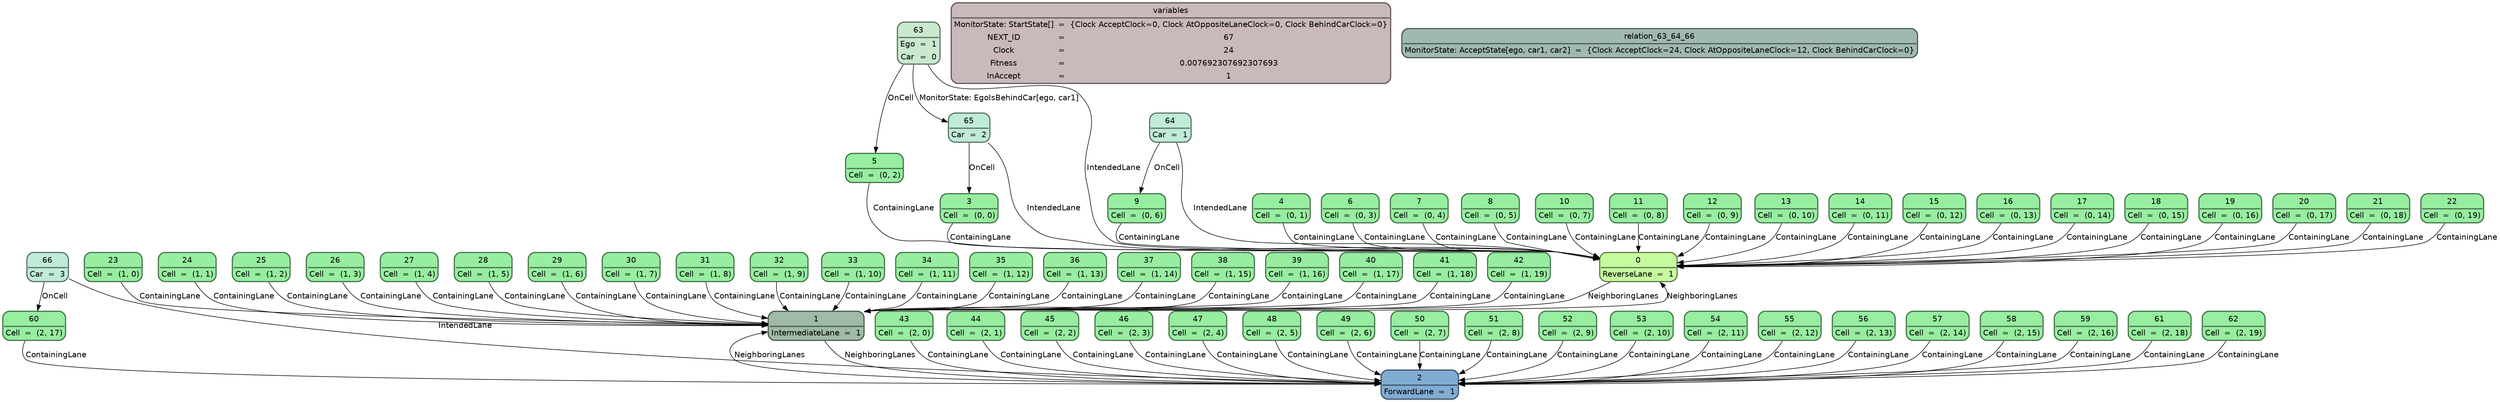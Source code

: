 digraph model {
node [
	style="filled, rounded"
	shape=plain
	pencolor="#00000088"
	fontname="Helvetica"
]
edge [
	labeldistance=3
	fontname="Helvetica"
]
63 -> 5 [
	style=solid
	color=black
	fontcolor=black
	label="OnCell"]
64 -> 9 [
	style=solid
	color=black
	fontcolor=black
	label="OnCell"]
65 -> 3 [
	style=solid
	color=black
	fontcolor=black
	label="OnCell"]
66 -> 60 [
	style=solid
	color=black
	fontcolor=black
	label="OnCell"]
63 -> 0 [
	style=solid
	color=black
	fontcolor=black
	label="IntendedLane"]
64 -> 0 [
	style=solid
	color=black
	fontcolor=black
	label="IntendedLane"]
65 -> 0 [
	style=solid
	color=black
	fontcolor=black
	label="IntendedLane"]
66 -> 2 [
	style=solid
	color=black
	fontcolor=black
	label="IntendedLane"]
63 -> 65 [
	style=solid
	color=black
	fontcolor=black
	label="MonitorState: EgoIsBehindCar[ego, car1]"]
3 -> 0 [
	style=solid
	color=black
	fontcolor=black
	label="ContainingLane"]
4 -> 0 [
	style=solid
	color=black
	fontcolor=black
	label="ContainingLane"]
5 -> 0 [
	style=solid
	color=black
	fontcolor=black
	label="ContainingLane"]
6 -> 0 [
	style=solid
	color=black
	fontcolor=black
	label="ContainingLane"]
7 -> 0 [
	style=solid
	color=black
	fontcolor=black
	label="ContainingLane"]
8 -> 0 [
	style=solid
	color=black
	fontcolor=black
	label="ContainingLane"]
9 -> 0 [
	style=solid
	color=black
	fontcolor=black
	label="ContainingLane"]
10 -> 0 [
	style=solid
	color=black
	fontcolor=black
	label="ContainingLane"]
11 -> 0 [
	style=solid
	color=black
	fontcolor=black
	label="ContainingLane"]
12 -> 0 [
	style=solid
	color=black
	fontcolor=black
	label="ContainingLane"]
13 -> 0 [
	style=solid
	color=black
	fontcolor=black
	label="ContainingLane"]
14 -> 0 [
	style=solid
	color=black
	fontcolor=black
	label="ContainingLane"]
15 -> 0 [
	style=solid
	color=black
	fontcolor=black
	label="ContainingLane"]
16 -> 0 [
	style=solid
	color=black
	fontcolor=black
	label="ContainingLane"]
17 -> 0 [
	style=solid
	color=black
	fontcolor=black
	label="ContainingLane"]
18 -> 0 [
	style=solid
	color=black
	fontcolor=black
	label="ContainingLane"]
19 -> 0 [
	style=solid
	color=black
	fontcolor=black
	label="ContainingLane"]
20 -> 0 [
	style=solid
	color=black
	fontcolor=black
	label="ContainingLane"]
21 -> 0 [
	style=solid
	color=black
	fontcolor=black
	label="ContainingLane"]
22 -> 0 [
	style=solid
	color=black
	fontcolor=black
	label="ContainingLane"]
23 -> 1 [
	style=solid
	color=black
	fontcolor=black
	label="ContainingLane"]
24 -> 1 [
	style=solid
	color=black
	fontcolor=black
	label="ContainingLane"]
25 -> 1 [
	style=solid
	color=black
	fontcolor=black
	label="ContainingLane"]
26 -> 1 [
	style=solid
	color=black
	fontcolor=black
	label="ContainingLane"]
27 -> 1 [
	style=solid
	color=black
	fontcolor=black
	label="ContainingLane"]
28 -> 1 [
	style=solid
	color=black
	fontcolor=black
	label="ContainingLane"]
29 -> 1 [
	style=solid
	color=black
	fontcolor=black
	label="ContainingLane"]
30 -> 1 [
	style=solid
	color=black
	fontcolor=black
	label="ContainingLane"]
31 -> 1 [
	style=solid
	color=black
	fontcolor=black
	label="ContainingLane"]
32 -> 1 [
	style=solid
	color=black
	fontcolor=black
	label="ContainingLane"]
33 -> 1 [
	style=solid
	color=black
	fontcolor=black
	label="ContainingLane"]
34 -> 1 [
	style=solid
	color=black
	fontcolor=black
	label="ContainingLane"]
35 -> 1 [
	style=solid
	color=black
	fontcolor=black
	label="ContainingLane"]
36 -> 1 [
	style=solid
	color=black
	fontcolor=black
	label="ContainingLane"]
37 -> 1 [
	style=solid
	color=black
	fontcolor=black
	label="ContainingLane"]
38 -> 1 [
	style=solid
	color=black
	fontcolor=black
	label="ContainingLane"]
39 -> 1 [
	style=solid
	color=black
	fontcolor=black
	label="ContainingLane"]
40 -> 1 [
	style=solid
	color=black
	fontcolor=black
	label="ContainingLane"]
41 -> 1 [
	style=solid
	color=black
	fontcolor=black
	label="ContainingLane"]
42 -> 1 [
	style=solid
	color=black
	fontcolor=black
	label="ContainingLane"]
43 -> 2 [
	style=solid
	color=black
	fontcolor=black
	label="ContainingLane"]
44 -> 2 [
	style=solid
	color=black
	fontcolor=black
	label="ContainingLane"]
45 -> 2 [
	style=solid
	color=black
	fontcolor=black
	label="ContainingLane"]
46 -> 2 [
	style=solid
	color=black
	fontcolor=black
	label="ContainingLane"]
47 -> 2 [
	style=solid
	color=black
	fontcolor=black
	label="ContainingLane"]
48 -> 2 [
	style=solid
	color=black
	fontcolor=black
	label="ContainingLane"]
49 -> 2 [
	style=solid
	color=black
	fontcolor=black
	label="ContainingLane"]
50 -> 2 [
	style=solid
	color=black
	fontcolor=black
	label="ContainingLane"]
51 -> 2 [
	style=solid
	color=black
	fontcolor=black
	label="ContainingLane"]
52 -> 2 [
	style=solid
	color=black
	fontcolor=black
	label="ContainingLane"]
53 -> 2 [
	style=solid
	color=black
	fontcolor=black
	label="ContainingLane"]
54 -> 2 [
	style=solid
	color=black
	fontcolor=black
	label="ContainingLane"]
55 -> 2 [
	style=solid
	color=black
	fontcolor=black
	label="ContainingLane"]
56 -> 2 [
	style=solid
	color=black
	fontcolor=black
	label="ContainingLane"]
57 -> 2 [
	style=solid
	color=black
	fontcolor=black
	label="ContainingLane"]
58 -> 2 [
	style=solid
	color=black
	fontcolor=black
	label="ContainingLane"]
59 -> 2 [
	style=solid
	color=black
	fontcolor=black
	label="ContainingLane"]
60 -> 2 [
	style=solid
	color=black
	fontcolor=black
	label="ContainingLane"]
61 -> 2 [
	style=solid
	color=black
	fontcolor=black
	label="ContainingLane"]
62 -> 2 [
	style=solid
	color=black
	fontcolor=black
	label="ContainingLane"]
1 -> 0 [
	style=solid
	color=black
	fontcolor=black
	label="NeighboringLanes"]
0 -> 1 [
	style=solid
	color=black
	fontcolor=black
	label="NeighboringLanes"]
2 -> 1 [
	style=solid
	color=black
	fontcolor=black
	label="NeighboringLanes"]
1 -> 2 [
	style=solid
	color=black
	fontcolor=black
	label="NeighboringLanes"]
0 [
	fillcolor="#c6fa9e"
	label=<<TABLE CELLSPACING="0" BORDER="2" CELLBORDER="0" CELLPADDING="4" STYLE="ROUNDED">
		<TR><TD COLSPAN="3" BORDER="2" SIDES="B">0</TD></TR>
		<TR><TD><FONT COLOR="black">ReverseLane</FONT></TD><TD><FONT COLOR="black">=</FONT></TD><TD><FONT COLOR="black">1</FONT></TD></TR>
		</TABLE>>
]
1 [
	fillcolor="#9fbaa7"
	label=<<TABLE CELLSPACING="0" BORDER="2" CELLBORDER="0" CELLPADDING="4" STYLE="ROUNDED">
		<TR><TD COLSPAN="3" BORDER="2" SIDES="B">1</TD></TR>
		<TR><TD><FONT COLOR="black">IntermediateLane</FONT></TD><TD><FONT COLOR="black">=</FONT></TD><TD><FONT COLOR="black">1</FONT></TD></TR>
		</TABLE>>
]
2 [
	fillcolor="#81acd3"
	label=<<TABLE CELLSPACING="0" BORDER="2" CELLBORDER="0" CELLPADDING="4" STYLE="ROUNDED">
		<TR><TD COLSPAN="3" BORDER="2" SIDES="B">2</TD></TR>
		<TR><TD><FONT COLOR="black">ForwardLane</FONT></TD><TD><FONT COLOR="black">=</FONT></TD><TD><FONT COLOR="black">1</FONT></TD></TR>
		</TABLE>>
]
3 [
	fillcolor="#97eda0"
	label=<<TABLE CELLSPACING="0" BORDER="2" CELLBORDER="0" CELLPADDING="4" STYLE="ROUNDED">
		<TR><TD COLSPAN="3" BORDER="2" SIDES="B">3</TD></TR>
		<TR><TD><FONT COLOR="black">Cell</FONT></TD><TD><FONT COLOR="black">=</FONT></TD><TD><FONT COLOR="black">(0, 0)</FONT></TD></TR>
		</TABLE>>
]
4 [
	fillcolor="#97eda0"
	label=<<TABLE CELLSPACING="0" BORDER="2" CELLBORDER="0" CELLPADDING="4" STYLE="ROUNDED">
		<TR><TD COLSPAN="3" BORDER="2" SIDES="B">4</TD></TR>
		<TR><TD><FONT COLOR="black">Cell</FONT></TD><TD><FONT COLOR="black">=</FONT></TD><TD><FONT COLOR="black">(0, 1)</FONT></TD></TR>
		</TABLE>>
]
5 [
	fillcolor="#97eda0"
	label=<<TABLE CELLSPACING="0" BORDER="2" CELLBORDER="0" CELLPADDING="4" STYLE="ROUNDED">
		<TR><TD COLSPAN="3" BORDER="2" SIDES="B">5</TD></TR>
		<TR><TD><FONT COLOR="black">Cell</FONT></TD><TD><FONT COLOR="black">=</FONT></TD><TD><FONT COLOR="black">(0, 2)</FONT></TD></TR>
		</TABLE>>
]
6 [
	fillcolor="#97eda0"
	label=<<TABLE CELLSPACING="0" BORDER="2" CELLBORDER="0" CELLPADDING="4" STYLE="ROUNDED">
		<TR><TD COLSPAN="3" BORDER="2" SIDES="B">6</TD></TR>
		<TR><TD><FONT COLOR="black">Cell</FONT></TD><TD><FONT COLOR="black">=</FONT></TD><TD><FONT COLOR="black">(0, 3)</FONT></TD></TR>
		</TABLE>>
]
7 [
	fillcolor="#97eda0"
	label=<<TABLE CELLSPACING="0" BORDER="2" CELLBORDER="0" CELLPADDING="4" STYLE="ROUNDED">
		<TR><TD COLSPAN="3" BORDER="2" SIDES="B">7</TD></TR>
		<TR><TD><FONT COLOR="black">Cell</FONT></TD><TD><FONT COLOR="black">=</FONT></TD><TD><FONT COLOR="black">(0, 4)</FONT></TD></TR>
		</TABLE>>
]
8 [
	fillcolor="#97eda0"
	label=<<TABLE CELLSPACING="0" BORDER="2" CELLBORDER="0" CELLPADDING="4" STYLE="ROUNDED">
		<TR><TD COLSPAN="3" BORDER="2" SIDES="B">8</TD></TR>
		<TR><TD><FONT COLOR="black">Cell</FONT></TD><TD><FONT COLOR="black">=</FONT></TD><TD><FONT COLOR="black">(0, 5)</FONT></TD></TR>
		</TABLE>>
]
9 [
	fillcolor="#97eda0"
	label=<<TABLE CELLSPACING="0" BORDER="2" CELLBORDER="0" CELLPADDING="4" STYLE="ROUNDED">
		<TR><TD COLSPAN="3" BORDER="2" SIDES="B">9</TD></TR>
		<TR><TD><FONT COLOR="black">Cell</FONT></TD><TD><FONT COLOR="black">=</FONT></TD><TD><FONT COLOR="black">(0, 6)</FONT></TD></TR>
		</TABLE>>
]
10 [
	fillcolor="#97eda0"
	label=<<TABLE CELLSPACING="0" BORDER="2" CELLBORDER="0" CELLPADDING="4" STYLE="ROUNDED">
		<TR><TD COLSPAN="3" BORDER="2" SIDES="B">10</TD></TR>
		<TR><TD><FONT COLOR="black">Cell</FONT></TD><TD><FONT COLOR="black">=</FONT></TD><TD><FONT COLOR="black">(0, 7)</FONT></TD></TR>
		</TABLE>>
]
11 [
	fillcolor="#97eda0"
	label=<<TABLE CELLSPACING="0" BORDER="2" CELLBORDER="0" CELLPADDING="4" STYLE="ROUNDED">
		<TR><TD COLSPAN="3" BORDER="2" SIDES="B">11</TD></TR>
		<TR><TD><FONT COLOR="black">Cell</FONT></TD><TD><FONT COLOR="black">=</FONT></TD><TD><FONT COLOR="black">(0, 8)</FONT></TD></TR>
		</TABLE>>
]
12 [
	fillcolor="#97eda0"
	label=<<TABLE CELLSPACING="0" BORDER="2" CELLBORDER="0" CELLPADDING="4" STYLE="ROUNDED">
		<TR><TD COLSPAN="3" BORDER="2" SIDES="B">12</TD></TR>
		<TR><TD><FONT COLOR="black">Cell</FONT></TD><TD><FONT COLOR="black">=</FONT></TD><TD><FONT COLOR="black">(0, 9)</FONT></TD></TR>
		</TABLE>>
]
13 [
	fillcolor="#97eda0"
	label=<<TABLE CELLSPACING="0" BORDER="2" CELLBORDER="0" CELLPADDING="4" STYLE="ROUNDED">
		<TR><TD COLSPAN="3" BORDER="2" SIDES="B">13</TD></TR>
		<TR><TD><FONT COLOR="black">Cell</FONT></TD><TD><FONT COLOR="black">=</FONT></TD><TD><FONT COLOR="black">(0, 10)</FONT></TD></TR>
		</TABLE>>
]
14 [
	fillcolor="#97eda0"
	label=<<TABLE CELLSPACING="0" BORDER="2" CELLBORDER="0" CELLPADDING="4" STYLE="ROUNDED">
		<TR><TD COLSPAN="3" BORDER="2" SIDES="B">14</TD></TR>
		<TR><TD><FONT COLOR="black">Cell</FONT></TD><TD><FONT COLOR="black">=</FONT></TD><TD><FONT COLOR="black">(0, 11)</FONT></TD></TR>
		</TABLE>>
]
15 [
	fillcolor="#97eda0"
	label=<<TABLE CELLSPACING="0" BORDER="2" CELLBORDER="0" CELLPADDING="4" STYLE="ROUNDED">
		<TR><TD COLSPAN="3" BORDER="2" SIDES="B">15</TD></TR>
		<TR><TD><FONT COLOR="black">Cell</FONT></TD><TD><FONT COLOR="black">=</FONT></TD><TD><FONT COLOR="black">(0, 12)</FONT></TD></TR>
		</TABLE>>
]
16 [
	fillcolor="#97eda0"
	label=<<TABLE CELLSPACING="0" BORDER="2" CELLBORDER="0" CELLPADDING="4" STYLE="ROUNDED">
		<TR><TD COLSPAN="3" BORDER="2" SIDES="B">16</TD></TR>
		<TR><TD><FONT COLOR="black">Cell</FONT></TD><TD><FONT COLOR="black">=</FONT></TD><TD><FONT COLOR="black">(0, 13)</FONT></TD></TR>
		</TABLE>>
]
17 [
	fillcolor="#97eda0"
	label=<<TABLE CELLSPACING="0" BORDER="2" CELLBORDER="0" CELLPADDING="4" STYLE="ROUNDED">
		<TR><TD COLSPAN="3" BORDER="2" SIDES="B">17</TD></TR>
		<TR><TD><FONT COLOR="black">Cell</FONT></TD><TD><FONT COLOR="black">=</FONT></TD><TD><FONT COLOR="black">(0, 14)</FONT></TD></TR>
		</TABLE>>
]
18 [
	fillcolor="#97eda0"
	label=<<TABLE CELLSPACING="0" BORDER="2" CELLBORDER="0" CELLPADDING="4" STYLE="ROUNDED">
		<TR><TD COLSPAN="3" BORDER="2" SIDES="B">18</TD></TR>
		<TR><TD><FONT COLOR="black">Cell</FONT></TD><TD><FONT COLOR="black">=</FONT></TD><TD><FONT COLOR="black">(0, 15)</FONT></TD></TR>
		</TABLE>>
]
19 [
	fillcolor="#97eda0"
	label=<<TABLE CELLSPACING="0" BORDER="2" CELLBORDER="0" CELLPADDING="4" STYLE="ROUNDED">
		<TR><TD COLSPAN="3" BORDER="2" SIDES="B">19</TD></TR>
		<TR><TD><FONT COLOR="black">Cell</FONT></TD><TD><FONT COLOR="black">=</FONT></TD><TD><FONT COLOR="black">(0, 16)</FONT></TD></TR>
		</TABLE>>
]
20 [
	fillcolor="#97eda0"
	label=<<TABLE CELLSPACING="0" BORDER="2" CELLBORDER="0" CELLPADDING="4" STYLE="ROUNDED">
		<TR><TD COLSPAN="3" BORDER="2" SIDES="B">20</TD></TR>
		<TR><TD><FONT COLOR="black">Cell</FONT></TD><TD><FONT COLOR="black">=</FONT></TD><TD><FONT COLOR="black">(0, 17)</FONT></TD></TR>
		</TABLE>>
]
21 [
	fillcolor="#97eda0"
	label=<<TABLE CELLSPACING="0" BORDER="2" CELLBORDER="0" CELLPADDING="4" STYLE="ROUNDED">
		<TR><TD COLSPAN="3" BORDER="2" SIDES="B">21</TD></TR>
		<TR><TD><FONT COLOR="black">Cell</FONT></TD><TD><FONT COLOR="black">=</FONT></TD><TD><FONT COLOR="black">(0, 18)</FONT></TD></TR>
		</TABLE>>
]
22 [
	fillcolor="#97eda0"
	label=<<TABLE CELLSPACING="0" BORDER="2" CELLBORDER="0" CELLPADDING="4" STYLE="ROUNDED">
		<TR><TD COLSPAN="3" BORDER="2" SIDES="B">22</TD></TR>
		<TR><TD><FONT COLOR="black">Cell</FONT></TD><TD><FONT COLOR="black">=</FONT></TD><TD><FONT COLOR="black">(0, 19)</FONT></TD></TR>
		</TABLE>>
]
23 [
	fillcolor="#97eda0"
	label=<<TABLE CELLSPACING="0" BORDER="2" CELLBORDER="0" CELLPADDING="4" STYLE="ROUNDED">
		<TR><TD COLSPAN="3" BORDER="2" SIDES="B">23</TD></TR>
		<TR><TD><FONT COLOR="black">Cell</FONT></TD><TD><FONT COLOR="black">=</FONT></TD><TD><FONT COLOR="black">(1, 0)</FONT></TD></TR>
		</TABLE>>
]
24 [
	fillcolor="#97eda0"
	label=<<TABLE CELLSPACING="0" BORDER="2" CELLBORDER="0" CELLPADDING="4" STYLE="ROUNDED">
		<TR><TD COLSPAN="3" BORDER="2" SIDES="B">24</TD></TR>
		<TR><TD><FONT COLOR="black">Cell</FONT></TD><TD><FONT COLOR="black">=</FONT></TD><TD><FONT COLOR="black">(1, 1)</FONT></TD></TR>
		</TABLE>>
]
25 [
	fillcolor="#97eda0"
	label=<<TABLE CELLSPACING="0" BORDER="2" CELLBORDER="0" CELLPADDING="4" STYLE="ROUNDED">
		<TR><TD COLSPAN="3" BORDER="2" SIDES="B">25</TD></TR>
		<TR><TD><FONT COLOR="black">Cell</FONT></TD><TD><FONT COLOR="black">=</FONT></TD><TD><FONT COLOR="black">(1, 2)</FONT></TD></TR>
		</TABLE>>
]
26 [
	fillcolor="#97eda0"
	label=<<TABLE CELLSPACING="0" BORDER="2" CELLBORDER="0" CELLPADDING="4" STYLE="ROUNDED">
		<TR><TD COLSPAN="3" BORDER="2" SIDES="B">26</TD></TR>
		<TR><TD><FONT COLOR="black">Cell</FONT></TD><TD><FONT COLOR="black">=</FONT></TD><TD><FONT COLOR="black">(1, 3)</FONT></TD></TR>
		</TABLE>>
]
27 [
	fillcolor="#97eda0"
	label=<<TABLE CELLSPACING="0" BORDER="2" CELLBORDER="0" CELLPADDING="4" STYLE="ROUNDED">
		<TR><TD COLSPAN="3" BORDER="2" SIDES="B">27</TD></TR>
		<TR><TD><FONT COLOR="black">Cell</FONT></TD><TD><FONT COLOR="black">=</FONT></TD><TD><FONT COLOR="black">(1, 4)</FONT></TD></TR>
		</TABLE>>
]
28 [
	fillcolor="#97eda0"
	label=<<TABLE CELLSPACING="0" BORDER="2" CELLBORDER="0" CELLPADDING="4" STYLE="ROUNDED">
		<TR><TD COLSPAN="3" BORDER="2" SIDES="B">28</TD></TR>
		<TR><TD><FONT COLOR="black">Cell</FONT></TD><TD><FONT COLOR="black">=</FONT></TD><TD><FONT COLOR="black">(1, 5)</FONT></TD></TR>
		</TABLE>>
]
29 [
	fillcolor="#97eda0"
	label=<<TABLE CELLSPACING="0" BORDER="2" CELLBORDER="0" CELLPADDING="4" STYLE="ROUNDED">
		<TR><TD COLSPAN="3" BORDER="2" SIDES="B">29</TD></TR>
		<TR><TD><FONT COLOR="black">Cell</FONT></TD><TD><FONT COLOR="black">=</FONT></TD><TD><FONT COLOR="black">(1, 6)</FONT></TD></TR>
		</TABLE>>
]
variables [
	fillcolor="#cab9ba"
	label=<<TABLE CELLSPACING="0" BORDER="2" CELLBORDER="0" CELLPADDING="4" STYLE="ROUNDED">
		<TR><TD COLSPAN="3" BORDER="2" SIDES="B">variables</TD></TR>
		<TR><TD><FONT COLOR="black">MonitorState: StartState[]</FONT></TD><TD><FONT COLOR="black">=</FONT></TD><TD><FONT COLOR="black">{Clock AcceptClock=0, Clock AtOppositeLaneClock=0, Clock BehindCarClock=0}</FONT></TD></TR>
		<TR><TD><FONT COLOR="black">NEXT_ID</FONT></TD><TD><FONT COLOR="black">=</FONT></TD><TD><FONT COLOR="black">67</FONT></TD></TR>
		<TR><TD><FONT COLOR="black">Clock</FONT></TD><TD><FONT COLOR="black">=</FONT></TD><TD><FONT COLOR="black">24</FONT></TD></TR>
		<TR><TD><FONT COLOR="black">Fitness</FONT></TD><TD><FONT COLOR="black">=</FONT></TD><TD><FONT COLOR="black">0.007692307692307693</FONT></TD></TR>
		<TR><TD><FONT COLOR="black">InAccept</FONT></TD><TD><FONT COLOR="black">=</FONT></TD><TD><FONT COLOR="black">1</FONT></TD></TR>
		</TABLE>>
]
30 [
	fillcolor="#97eda0"
	label=<<TABLE CELLSPACING="0" BORDER="2" CELLBORDER="0" CELLPADDING="4" STYLE="ROUNDED">
		<TR><TD COLSPAN="3" BORDER="2" SIDES="B">30</TD></TR>
		<TR><TD><FONT COLOR="black">Cell</FONT></TD><TD><FONT COLOR="black">=</FONT></TD><TD><FONT COLOR="black">(1, 7)</FONT></TD></TR>
		</TABLE>>
]
31 [
	fillcolor="#97eda0"
	label=<<TABLE CELLSPACING="0" BORDER="2" CELLBORDER="0" CELLPADDING="4" STYLE="ROUNDED">
		<TR><TD COLSPAN="3" BORDER="2" SIDES="B">31</TD></TR>
		<TR><TD><FONT COLOR="black">Cell</FONT></TD><TD><FONT COLOR="black">=</FONT></TD><TD><FONT COLOR="black">(1, 8)</FONT></TD></TR>
		</TABLE>>
]
32 [
	fillcolor="#97eda0"
	label=<<TABLE CELLSPACING="0" BORDER="2" CELLBORDER="0" CELLPADDING="4" STYLE="ROUNDED">
		<TR><TD COLSPAN="3" BORDER="2" SIDES="B">32</TD></TR>
		<TR><TD><FONT COLOR="black">Cell</FONT></TD><TD><FONT COLOR="black">=</FONT></TD><TD><FONT COLOR="black">(1, 9)</FONT></TD></TR>
		</TABLE>>
]
33 [
	fillcolor="#97eda0"
	label=<<TABLE CELLSPACING="0" BORDER="2" CELLBORDER="0" CELLPADDING="4" STYLE="ROUNDED">
		<TR><TD COLSPAN="3" BORDER="2" SIDES="B">33</TD></TR>
		<TR><TD><FONT COLOR="black">Cell</FONT></TD><TD><FONT COLOR="black">=</FONT></TD><TD><FONT COLOR="black">(1, 10)</FONT></TD></TR>
		</TABLE>>
]
34 [
	fillcolor="#97eda0"
	label=<<TABLE CELLSPACING="0" BORDER="2" CELLBORDER="0" CELLPADDING="4" STYLE="ROUNDED">
		<TR><TD COLSPAN="3" BORDER="2" SIDES="B">34</TD></TR>
		<TR><TD><FONT COLOR="black">Cell</FONT></TD><TD><FONT COLOR="black">=</FONT></TD><TD><FONT COLOR="black">(1, 11)</FONT></TD></TR>
		</TABLE>>
]
35 [
	fillcolor="#97eda0"
	label=<<TABLE CELLSPACING="0" BORDER="2" CELLBORDER="0" CELLPADDING="4" STYLE="ROUNDED">
		<TR><TD COLSPAN="3" BORDER="2" SIDES="B">35</TD></TR>
		<TR><TD><FONT COLOR="black">Cell</FONT></TD><TD><FONT COLOR="black">=</FONT></TD><TD><FONT COLOR="black">(1, 12)</FONT></TD></TR>
		</TABLE>>
]
36 [
	fillcolor="#97eda0"
	label=<<TABLE CELLSPACING="0" BORDER="2" CELLBORDER="0" CELLPADDING="4" STYLE="ROUNDED">
		<TR><TD COLSPAN="3" BORDER="2" SIDES="B">36</TD></TR>
		<TR><TD><FONT COLOR="black">Cell</FONT></TD><TD><FONT COLOR="black">=</FONT></TD><TD><FONT COLOR="black">(1, 13)</FONT></TD></TR>
		</TABLE>>
]
37 [
	fillcolor="#97eda0"
	label=<<TABLE CELLSPACING="0" BORDER="2" CELLBORDER="0" CELLPADDING="4" STYLE="ROUNDED">
		<TR><TD COLSPAN="3" BORDER="2" SIDES="B">37</TD></TR>
		<TR><TD><FONT COLOR="black">Cell</FONT></TD><TD><FONT COLOR="black">=</FONT></TD><TD><FONT COLOR="black">(1, 14)</FONT></TD></TR>
		</TABLE>>
]
38 [
	fillcolor="#97eda0"
	label=<<TABLE CELLSPACING="0" BORDER="2" CELLBORDER="0" CELLPADDING="4" STYLE="ROUNDED">
		<TR><TD COLSPAN="3" BORDER="2" SIDES="B">38</TD></TR>
		<TR><TD><FONT COLOR="black">Cell</FONT></TD><TD><FONT COLOR="black">=</FONT></TD><TD><FONT COLOR="black">(1, 15)</FONT></TD></TR>
		</TABLE>>
]
39 [
	fillcolor="#97eda0"
	label=<<TABLE CELLSPACING="0" BORDER="2" CELLBORDER="0" CELLPADDING="4" STYLE="ROUNDED">
		<TR><TD COLSPAN="3" BORDER="2" SIDES="B">39</TD></TR>
		<TR><TD><FONT COLOR="black">Cell</FONT></TD><TD><FONT COLOR="black">=</FONT></TD><TD><FONT COLOR="black">(1, 16)</FONT></TD></TR>
		</TABLE>>
]
40 [
	fillcolor="#97eda0"
	label=<<TABLE CELLSPACING="0" BORDER="2" CELLBORDER="0" CELLPADDING="4" STYLE="ROUNDED">
		<TR><TD COLSPAN="3" BORDER="2" SIDES="B">40</TD></TR>
		<TR><TD><FONT COLOR="black">Cell</FONT></TD><TD><FONT COLOR="black">=</FONT></TD><TD><FONT COLOR="black">(1, 17)</FONT></TD></TR>
		</TABLE>>
]
41 [
	fillcolor="#97eda0"
	label=<<TABLE CELLSPACING="0" BORDER="2" CELLBORDER="0" CELLPADDING="4" STYLE="ROUNDED">
		<TR><TD COLSPAN="3" BORDER="2" SIDES="B">41</TD></TR>
		<TR><TD><FONT COLOR="black">Cell</FONT></TD><TD><FONT COLOR="black">=</FONT></TD><TD><FONT COLOR="black">(1, 18)</FONT></TD></TR>
		</TABLE>>
]
42 [
	fillcolor="#97eda0"
	label=<<TABLE CELLSPACING="0" BORDER="2" CELLBORDER="0" CELLPADDING="4" STYLE="ROUNDED">
		<TR><TD COLSPAN="3" BORDER="2" SIDES="B">42</TD></TR>
		<TR><TD><FONT COLOR="black">Cell</FONT></TD><TD><FONT COLOR="black">=</FONT></TD><TD><FONT COLOR="black">(1, 19)</FONT></TD></TR>
		</TABLE>>
]
43 [
	fillcolor="#97eda0"
	label=<<TABLE CELLSPACING="0" BORDER="2" CELLBORDER="0" CELLPADDING="4" STYLE="ROUNDED">
		<TR><TD COLSPAN="3" BORDER="2" SIDES="B">43</TD></TR>
		<TR><TD><FONT COLOR="black">Cell</FONT></TD><TD><FONT COLOR="black">=</FONT></TD><TD><FONT COLOR="black">(2, 0)</FONT></TD></TR>
		</TABLE>>
]
44 [
	fillcolor="#97eda0"
	label=<<TABLE CELLSPACING="0" BORDER="2" CELLBORDER="0" CELLPADDING="4" STYLE="ROUNDED">
		<TR><TD COLSPAN="3" BORDER="2" SIDES="B">44</TD></TR>
		<TR><TD><FONT COLOR="black">Cell</FONT></TD><TD><FONT COLOR="black">=</FONT></TD><TD><FONT COLOR="black">(2, 1)</FONT></TD></TR>
		</TABLE>>
]
45 [
	fillcolor="#97eda0"
	label=<<TABLE CELLSPACING="0" BORDER="2" CELLBORDER="0" CELLPADDING="4" STYLE="ROUNDED">
		<TR><TD COLSPAN="3" BORDER="2" SIDES="B">45</TD></TR>
		<TR><TD><FONT COLOR="black">Cell</FONT></TD><TD><FONT COLOR="black">=</FONT></TD><TD><FONT COLOR="black">(2, 2)</FONT></TD></TR>
		</TABLE>>
]
46 [
	fillcolor="#97eda0"
	label=<<TABLE CELLSPACING="0" BORDER="2" CELLBORDER="0" CELLPADDING="4" STYLE="ROUNDED">
		<TR><TD COLSPAN="3" BORDER="2" SIDES="B">46</TD></TR>
		<TR><TD><FONT COLOR="black">Cell</FONT></TD><TD><FONT COLOR="black">=</FONT></TD><TD><FONT COLOR="black">(2, 3)</FONT></TD></TR>
		</TABLE>>
]
47 [
	fillcolor="#97eda0"
	label=<<TABLE CELLSPACING="0" BORDER="2" CELLBORDER="0" CELLPADDING="4" STYLE="ROUNDED">
		<TR><TD COLSPAN="3" BORDER="2" SIDES="B">47</TD></TR>
		<TR><TD><FONT COLOR="black">Cell</FONT></TD><TD><FONT COLOR="black">=</FONT></TD><TD><FONT COLOR="black">(2, 4)</FONT></TD></TR>
		</TABLE>>
]
48 [
	fillcolor="#97eda0"
	label=<<TABLE CELLSPACING="0" BORDER="2" CELLBORDER="0" CELLPADDING="4" STYLE="ROUNDED">
		<TR><TD COLSPAN="3" BORDER="2" SIDES="B">48</TD></TR>
		<TR><TD><FONT COLOR="black">Cell</FONT></TD><TD><FONT COLOR="black">=</FONT></TD><TD><FONT COLOR="black">(2, 5)</FONT></TD></TR>
		</TABLE>>
]
49 [
	fillcolor="#97eda0"
	label=<<TABLE CELLSPACING="0" BORDER="2" CELLBORDER="0" CELLPADDING="4" STYLE="ROUNDED">
		<TR><TD COLSPAN="3" BORDER="2" SIDES="B">49</TD></TR>
		<TR><TD><FONT COLOR="black">Cell</FONT></TD><TD><FONT COLOR="black">=</FONT></TD><TD><FONT COLOR="black">(2, 6)</FONT></TD></TR>
		</TABLE>>
]
50 [
	fillcolor="#97eda0"
	label=<<TABLE CELLSPACING="0" BORDER="2" CELLBORDER="0" CELLPADDING="4" STYLE="ROUNDED">
		<TR><TD COLSPAN="3" BORDER="2" SIDES="B">50</TD></TR>
		<TR><TD><FONT COLOR="black">Cell</FONT></TD><TD><FONT COLOR="black">=</FONT></TD><TD><FONT COLOR="black">(2, 7)</FONT></TD></TR>
		</TABLE>>
]
51 [
	fillcolor="#97eda0"
	label=<<TABLE CELLSPACING="0" BORDER="2" CELLBORDER="0" CELLPADDING="4" STYLE="ROUNDED">
		<TR><TD COLSPAN="3" BORDER="2" SIDES="B">51</TD></TR>
		<TR><TD><FONT COLOR="black">Cell</FONT></TD><TD><FONT COLOR="black">=</FONT></TD><TD><FONT COLOR="black">(2, 8)</FONT></TD></TR>
		</TABLE>>
]
52 [
	fillcolor="#97eda0"
	label=<<TABLE CELLSPACING="0" BORDER="2" CELLBORDER="0" CELLPADDING="4" STYLE="ROUNDED">
		<TR><TD COLSPAN="3" BORDER="2" SIDES="B">52</TD></TR>
		<TR><TD><FONT COLOR="black">Cell</FONT></TD><TD><FONT COLOR="black">=</FONT></TD><TD><FONT COLOR="black">(2, 9)</FONT></TD></TR>
		</TABLE>>
]
53 [
	fillcolor="#97eda0"
	label=<<TABLE CELLSPACING="0" BORDER="2" CELLBORDER="0" CELLPADDING="4" STYLE="ROUNDED">
		<TR><TD COLSPAN="3" BORDER="2" SIDES="B">53</TD></TR>
		<TR><TD><FONT COLOR="black">Cell</FONT></TD><TD><FONT COLOR="black">=</FONT></TD><TD><FONT COLOR="black">(2, 10)</FONT></TD></TR>
		</TABLE>>
]
54 [
	fillcolor="#97eda0"
	label=<<TABLE CELLSPACING="0" BORDER="2" CELLBORDER="0" CELLPADDING="4" STYLE="ROUNDED">
		<TR><TD COLSPAN="3" BORDER="2" SIDES="B">54</TD></TR>
		<TR><TD><FONT COLOR="black">Cell</FONT></TD><TD><FONT COLOR="black">=</FONT></TD><TD><FONT COLOR="black">(2, 11)</FONT></TD></TR>
		</TABLE>>
]
55 [
	fillcolor="#97eda0"
	label=<<TABLE CELLSPACING="0" BORDER="2" CELLBORDER="0" CELLPADDING="4" STYLE="ROUNDED">
		<TR><TD COLSPAN="3" BORDER="2" SIDES="B">55</TD></TR>
		<TR><TD><FONT COLOR="black">Cell</FONT></TD><TD><FONT COLOR="black">=</FONT></TD><TD><FONT COLOR="black">(2, 12)</FONT></TD></TR>
		</TABLE>>
]
56 [
	fillcolor="#97eda0"
	label=<<TABLE CELLSPACING="0" BORDER="2" CELLBORDER="0" CELLPADDING="4" STYLE="ROUNDED">
		<TR><TD COLSPAN="3" BORDER="2" SIDES="B">56</TD></TR>
		<TR><TD><FONT COLOR="black">Cell</FONT></TD><TD><FONT COLOR="black">=</FONT></TD><TD><FONT COLOR="black">(2, 13)</FONT></TD></TR>
		</TABLE>>
]
57 [
	fillcolor="#97eda0"
	label=<<TABLE CELLSPACING="0" BORDER="2" CELLBORDER="0" CELLPADDING="4" STYLE="ROUNDED">
		<TR><TD COLSPAN="3" BORDER="2" SIDES="B">57</TD></TR>
		<TR><TD><FONT COLOR="black">Cell</FONT></TD><TD><FONT COLOR="black">=</FONT></TD><TD><FONT COLOR="black">(2, 14)</FONT></TD></TR>
		</TABLE>>
]
58 [
	fillcolor="#97eda0"
	label=<<TABLE CELLSPACING="0" BORDER="2" CELLBORDER="0" CELLPADDING="4" STYLE="ROUNDED">
		<TR><TD COLSPAN="3" BORDER="2" SIDES="B">58</TD></TR>
		<TR><TD><FONT COLOR="black">Cell</FONT></TD><TD><FONT COLOR="black">=</FONT></TD><TD><FONT COLOR="black">(2, 15)</FONT></TD></TR>
		</TABLE>>
]
59 [
	fillcolor="#97eda0"
	label=<<TABLE CELLSPACING="0" BORDER="2" CELLBORDER="0" CELLPADDING="4" STYLE="ROUNDED">
		<TR><TD COLSPAN="3" BORDER="2" SIDES="B">59</TD></TR>
		<TR><TD><FONT COLOR="black">Cell</FONT></TD><TD><FONT COLOR="black">=</FONT></TD><TD><FONT COLOR="black">(2, 16)</FONT></TD></TR>
		</TABLE>>
]
60 [
	fillcolor="#97eda0"
	label=<<TABLE CELLSPACING="0" BORDER="2" CELLBORDER="0" CELLPADDING="4" STYLE="ROUNDED">
		<TR><TD COLSPAN="3" BORDER="2" SIDES="B">60</TD></TR>
		<TR><TD><FONT COLOR="black">Cell</FONT></TD><TD><FONT COLOR="black">=</FONT></TD><TD><FONT COLOR="black">(2, 17)</FONT></TD></TR>
		</TABLE>>
]
61 [
	fillcolor="#97eda0"
	label=<<TABLE CELLSPACING="0" BORDER="2" CELLBORDER="0" CELLPADDING="4" STYLE="ROUNDED">
		<TR><TD COLSPAN="3" BORDER="2" SIDES="B">61</TD></TR>
		<TR><TD><FONT COLOR="black">Cell</FONT></TD><TD><FONT COLOR="black">=</FONT></TD><TD><FONT COLOR="black">(2, 18)</FONT></TD></TR>
		</TABLE>>
]
62 [
	fillcolor="#97eda0"
	label=<<TABLE CELLSPACING="0" BORDER="2" CELLBORDER="0" CELLPADDING="4" STYLE="ROUNDED">
		<TR><TD COLSPAN="3" BORDER="2" SIDES="B">62</TD></TR>
		<TR><TD><FONT COLOR="black">Cell</FONT></TD><TD><FONT COLOR="black">=</FONT></TD><TD><FONT COLOR="black">(2, 19)</FONT></TD></TR>
		</TABLE>>
]
63 [
	fillcolor="#cae9ce"
	label=<<TABLE CELLSPACING="0" BORDER="2" CELLBORDER="0" CELLPADDING="4" STYLE="ROUNDED">
		<TR><TD COLSPAN="3" BORDER="2" SIDES="B">63</TD></TR>
		<TR><TD><FONT COLOR="black">Ego</FONT></TD><TD><FONT COLOR="black">=</FONT></TD><TD><FONT COLOR="black">1</FONT></TD></TR>
		<TR><TD><FONT COLOR="black">Car</FONT></TD><TD><FONT COLOR="black">=</FONT></TD><TD><FONT COLOR="black">0</FONT></TD></TR>
		</TABLE>>
]
64 [
	fillcolor="#bfebd7"
	label=<<TABLE CELLSPACING="0" BORDER="2" CELLBORDER="0" CELLPADDING="4" STYLE="ROUNDED">
		<TR><TD COLSPAN="3" BORDER="2" SIDES="B">64</TD></TR>
		<TR><TD><FONT COLOR="black">Car</FONT></TD><TD><FONT COLOR="black">=</FONT></TD><TD><FONT COLOR="black">1</FONT></TD></TR>
		</TABLE>>
]
65 [
	fillcolor="#bfebd7"
	label=<<TABLE CELLSPACING="0" BORDER="2" CELLBORDER="0" CELLPADDING="4" STYLE="ROUNDED">
		<TR><TD COLSPAN="3" BORDER="2" SIDES="B">65</TD></TR>
		<TR><TD><FONT COLOR="black">Car</FONT></TD><TD><FONT COLOR="black">=</FONT></TD><TD><FONT COLOR="black">2</FONT></TD></TR>
		</TABLE>>
]
relation_63_64_66 [
	fillcolor="#a0b9af"
	label=<<TABLE CELLSPACING="0" BORDER="2" CELLBORDER="0" CELLPADDING="4" STYLE="ROUNDED">
		<TR><TD COLSPAN="3" BORDER="2" SIDES="B">relation_63_64_66</TD></TR>
		<TR><TD><FONT COLOR="black">MonitorState: AcceptState[ego, car1, car2]</FONT></TD><TD><FONT COLOR="black">=</FONT></TD><TD><FONT COLOR="black">{Clock AcceptClock=24, Clock AtOppositeLaneClock=12, Clock BehindCarClock=0}</FONT></TD></TR>
		</TABLE>>
]
66 [
	fillcolor="#bfebd7"
	label=<<TABLE CELLSPACING="0" BORDER="2" CELLBORDER="0" CELLPADDING="4" STYLE="ROUNDED">
		<TR><TD COLSPAN="3" BORDER="2" SIDES="B">66</TD></TR>
		<TR><TD><FONT COLOR="black">Car</FONT></TD><TD><FONT COLOR="black">=</FONT></TD><TD><FONT COLOR="black">3</FONT></TD></TR>
		</TABLE>>
]
}